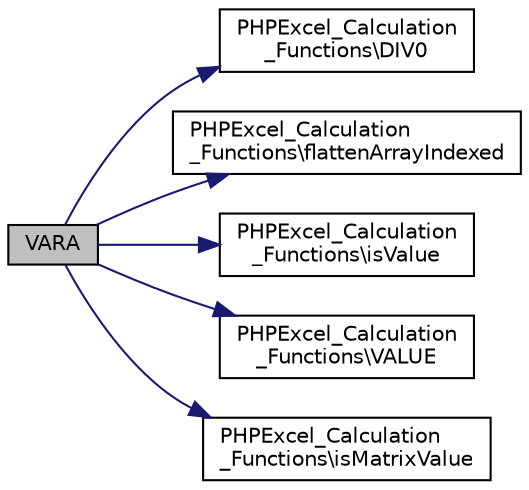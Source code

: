 digraph "VARA"
{
  edge [fontname="Helvetica",fontsize="10",labelfontname="Helvetica",labelfontsize="10"];
  node [fontname="Helvetica",fontsize="10",shape=record];
  rankdir="LR";
  Node386 [label="VARA",height=0.2,width=0.4,color="black", fillcolor="grey75", style="filled", fontcolor="black"];
  Node386 -> Node387 [color="midnightblue",fontsize="10",style="solid",fontname="Helvetica"];
  Node387 [label="PHPExcel_Calculation\l_Functions\\DIV0",height=0.2,width=0.4,color="black", fillcolor="white", style="filled",URL="$class_p_h_p_excel___calculation___functions.html#afbbf614e7e549a2baf4a57ca1aa14b52"];
  Node386 -> Node388 [color="midnightblue",fontsize="10",style="solid",fontname="Helvetica"];
  Node388 [label="PHPExcel_Calculation\l_Functions\\flattenArrayIndexed",height=0.2,width=0.4,color="black", fillcolor="white", style="filled",URL="$class_p_h_p_excel___calculation___functions.html#a2f612e5daa00e1549da5ba44112329ca"];
  Node386 -> Node389 [color="midnightblue",fontsize="10",style="solid",fontname="Helvetica"];
  Node389 [label="PHPExcel_Calculation\l_Functions\\isValue",height=0.2,width=0.4,color="black", fillcolor="white", style="filled",URL="$class_p_h_p_excel___calculation___functions.html#ac4a74502fedb406db402e2358e3e0d66"];
  Node386 -> Node390 [color="midnightblue",fontsize="10",style="solid",fontname="Helvetica"];
  Node390 [label="PHPExcel_Calculation\l_Functions\\VALUE",height=0.2,width=0.4,color="black", fillcolor="white", style="filled",URL="$class_p_h_p_excel___calculation___functions.html#a2cc495b625ec296fd11527f968a37698"];
  Node386 -> Node391 [color="midnightblue",fontsize="10",style="solid",fontname="Helvetica"];
  Node391 [label="PHPExcel_Calculation\l_Functions\\isMatrixValue",height=0.2,width=0.4,color="black", fillcolor="white", style="filled",URL="$class_p_h_p_excel___calculation___functions.html#afd0dfd012a0eff1f454d4c9ebfb1fd95"];
}
